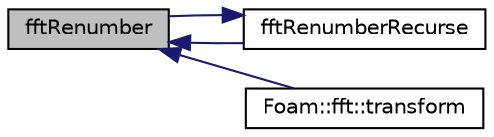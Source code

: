 digraph "fftRenumber"
{
  bgcolor="transparent";
  edge [fontname="Helvetica",fontsize="10",labelfontname="Helvetica",labelfontsize="10"];
  node [fontname="Helvetica",fontsize="10",shape=record];
  rankdir="LR";
  Node1 [label="fftRenumber",height=0.2,width=0.4,color="black", fillcolor="grey75", style="filled", fontcolor="black"];
  Node1 -> Node2 [dir="back",color="midnightblue",fontsize="10",style="solid",fontname="Helvetica"];
  Node2 [label="fftRenumberRecurse",height=0.2,width=0.4,color="black",URL="$a10974.html#a584800c8dc0beab1dbcab7bfb6e92da3"];
  Node2 -> Node1 [dir="back",color="midnightblue",fontsize="10",style="solid",fontname="Helvetica"];
  Node1 -> Node3 [dir="back",color="midnightblue",fontsize="10",style="solid",fontname="Helvetica"];
  Node3 [label="Foam::fft::transform",height=0.2,width=0.4,color="black",URL="$a00764.html#a2edcd80a7fcc830ff6ed969b368f7adb"];
}
